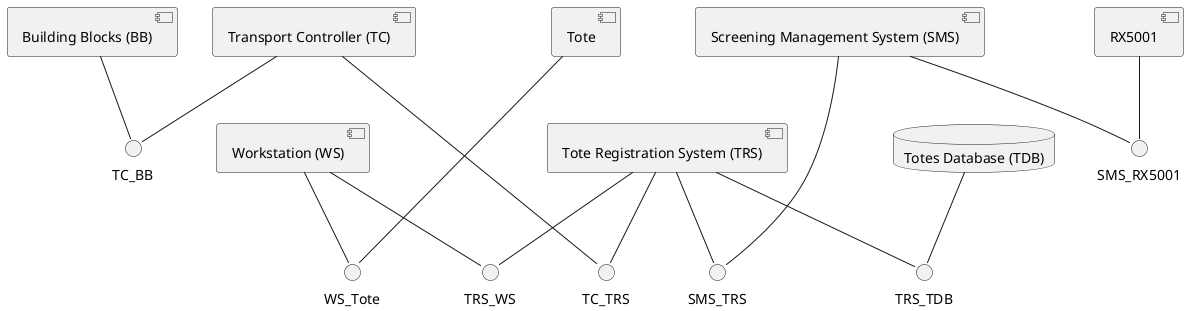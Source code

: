 @startuml
skinparam monochrome true

component "Screening Management System (SMS)" as SMS
component "Tote Registration System (TRS)" as TRS
component "Building Blocks (BB)" as BB
component "Transport Controller (TC)" as TC
component "Workstation (WS)" as WS
database "Totes Database (TDB)" as TDB
component Tote
component RX5001

interface TC_TRS
TC -- TC_TRS
TRS -- TC_TRS

interface WS_Tote
WS -- WS_Tote
Tote -- WS_Tote

interface SMS_RX5001
SMS -- SMS_RX5001
RX5001 -- SMS_RX5001

interface SMS_TRS
SMS -- SMS_TRS
TRS -- SMS_TRS

interface TRS_TDB
TRS -- TRS_TDB
TDB -- TRS_TDB

interface TC_BB
TC -- TC_BB
BB -- TC_BB

interface TRS_WS
TRS -- TRS_WS
WS -- TRS_WS

SMS -[hidden]-> TRS
TC -[hidden]-> WS
Tote -[hidden]-> TRS
@enduml